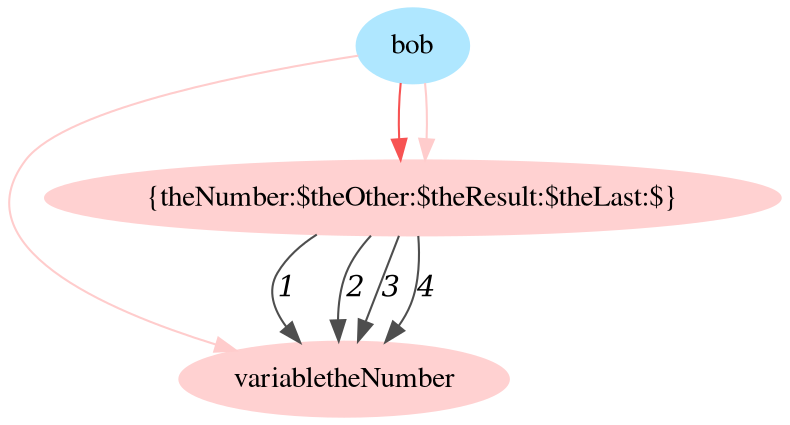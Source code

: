 digraph g{node_2583 [shape=ellipse, style=filled, color="#afe7ff", fontname="Times", label="bob" ]
node_2599 [shape=ellipse, style=filled, color="#ffd1d1", fontname="Times", label="variabletheNumber" ]
node_2605 [shape=ellipse, style=filled, color="#ffd1d1", fontname="Times", label="{theNumber:$theOther:$theResult:$theLast:$}" ]
node_2605 -> node_2599 [dir=forward, arrowHead=normal, fontname="Times-Italic", arrowsize=1, color="#4e4e4e", label="1" ]
node_2605 -> node_2599 [dir=forward, arrowHead=normal, fontname="Times-Italic", arrowsize=1, color="#4e4e4e", label="2" ]
node_2605 -> node_2599 [dir=forward, arrowHead=normal, fontname="Times-Italic", arrowsize=1, color="#4e4e4e", label="3" ]
node_2605 -> node_2599 [dir=forward, arrowHead=normal, fontname="Times-Italic", arrowsize=1, color="#4e4e4e", label="4" ]
node_2583 -> node_2605 [dir=forward, arrowHead=normal, fontname="Times-Italic", arrowsize=1, color="#f75353", label="" ]
node_2583 -> node_2599 [dir=forward, arrowHead=normal, fontname="Times-Italic", arrowsize=1, color="#ffcccc", label="" ]
node_2583 -> node_2605 [dir=forward, arrowHead=normal, fontname="Times-Italic", arrowsize=1, color="#ffcccc", label="" ]
}